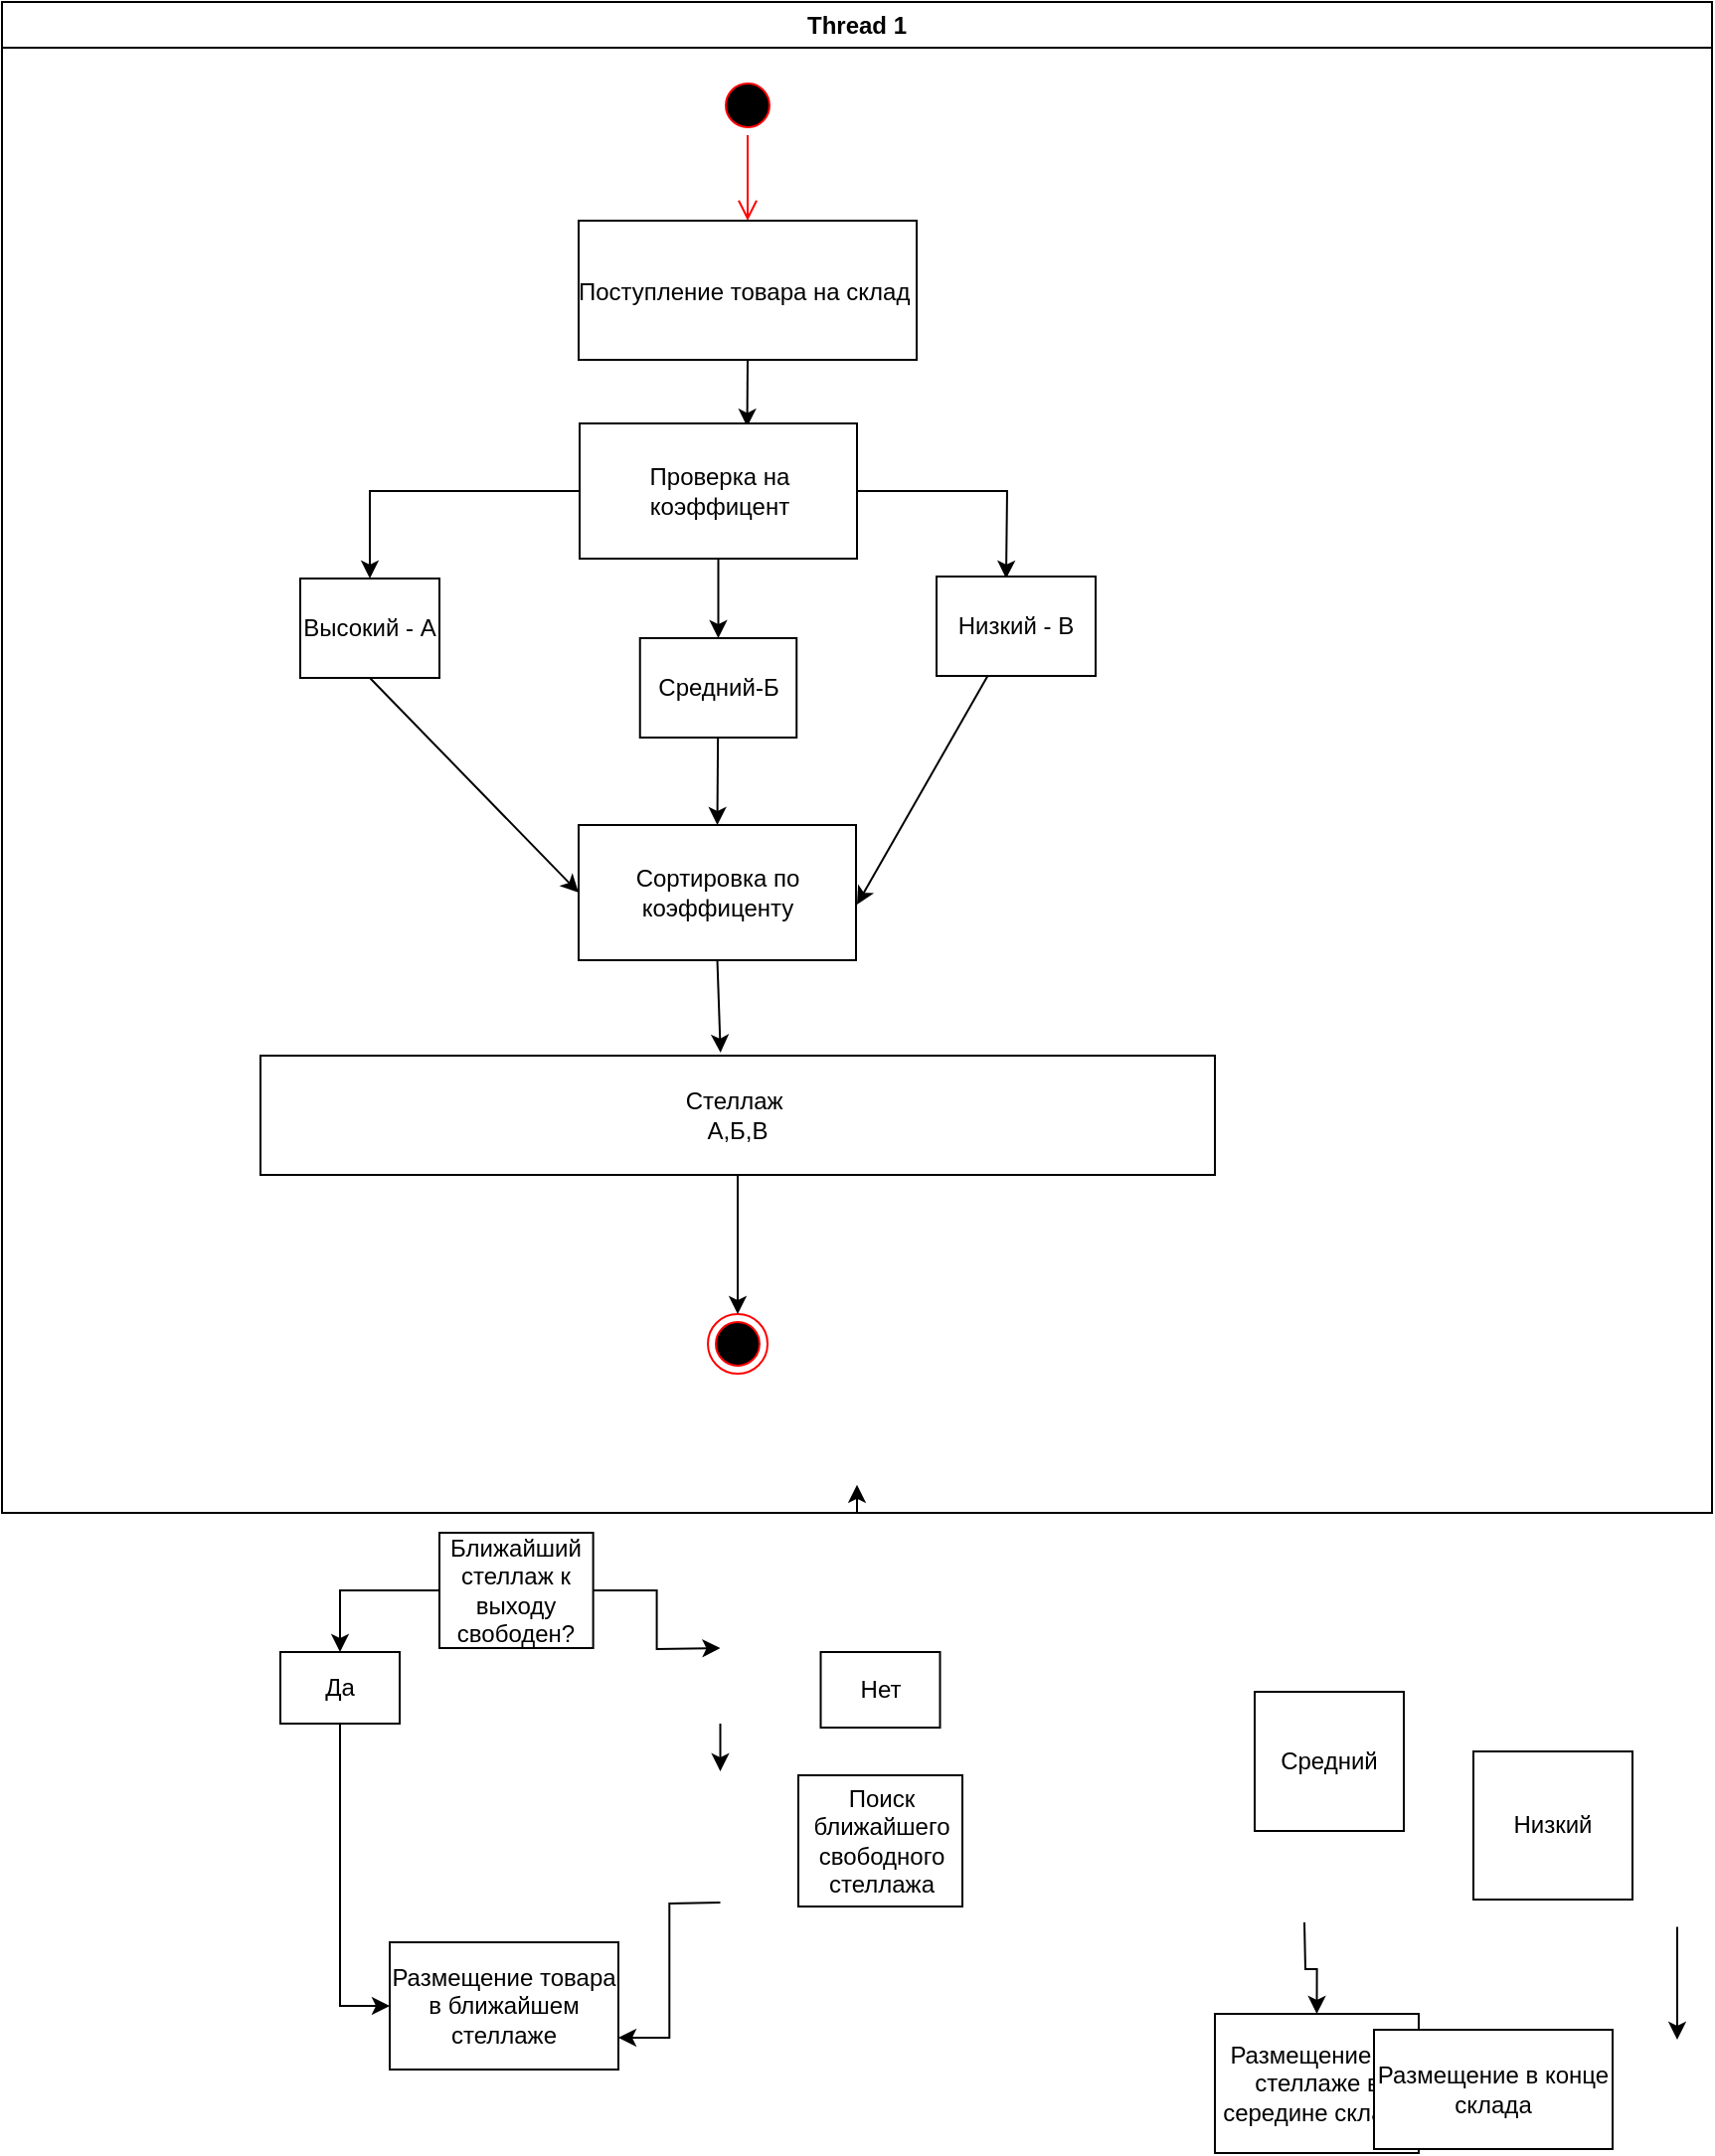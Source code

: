 <mxfile version="20.8.23" type="github">
  <diagram name="Page-1" id="e7e014a7-5840-1c2e-5031-d8a46d1fe8dd">
    <mxGraphModel dx="1071" dy="560" grid="1" gridSize="10" guides="1" tooltips="1" connect="1" arrows="1" fold="1" page="1" pageScale="1" pageWidth="1169" pageHeight="826" background="none" math="0" shadow="0">
      <root>
        <mxCell id="0" />
        <mxCell id="1" parent="0" />
        <mxCell id="QqFQxsArFy2yKlHu1bpS-105" style="edgeStyle=none;rounded=0;orthogonalLoop=1;jettySize=auto;html=1;exitX=0.5;exitY=1;exitDx=0;exitDy=0;" edge="1" parent="1" source="2">
          <mxGeometry relative="1" as="geometry">
            <mxPoint x="440" y="825.882" as="targetPoint" />
          </mxGeometry>
        </mxCell>
        <mxCell id="2" value="Thread 1" style="swimlane;whiteSpace=wrap" parent="1" vertex="1">
          <mxGeometry x="10" y="80" width="860" height="760" as="geometry">
            <mxRectangle x="164.5" y="128" width="90" height="30" as="alternateBounds" />
          </mxGeometry>
        </mxCell>
        <mxCell id="5" value="" style="ellipse;shape=startState;fillColor=#000000;strokeColor=#ff0000;" parent="2" vertex="1">
          <mxGeometry x="360" y="37" width="30" height="30" as="geometry" />
        </mxCell>
        <mxCell id="6" value="" style="edgeStyle=elbowEdgeStyle;elbow=horizontal;verticalAlign=bottom;endArrow=open;endSize=8;strokeColor=#FF0000;endFill=1;rounded=0" parent="2" source="5" target="7" edge="1">
          <mxGeometry x="100" y="40" as="geometry">
            <mxPoint x="115" y="110" as="targetPoint" />
          </mxGeometry>
        </mxCell>
        <mxCell id="QqFQxsArFy2yKlHu1bpS-70" style="edgeStyle=orthogonalEdgeStyle;rounded=0;orthogonalLoop=1;jettySize=auto;html=1;exitX=0.5;exitY=1;exitDx=0;exitDy=0;entryX=0.604;entryY=0.024;entryDx=0;entryDy=0;entryPerimeter=0;" edge="1" parent="2" source="7" target="QqFQxsArFy2yKlHu1bpS-42">
          <mxGeometry relative="1" as="geometry" />
        </mxCell>
        <mxCell id="7" value="Поступление товара на склад " style="align=center;" parent="2" vertex="1">
          <mxGeometry x="290" y="110" width="170" height="70" as="geometry" />
        </mxCell>
        <mxCell id="QqFQxsArFy2yKlHu1bpS-47" style="edgeStyle=orthogonalEdgeStyle;rounded=0;orthogonalLoop=1;jettySize=auto;html=1;exitX=0;exitY=0.5;exitDx=0;exitDy=0;entryX=0.5;entryY=0;entryDx=0;entryDy=0;" edge="1" parent="2" source="QqFQxsArFy2yKlHu1bpS-42" target="QqFQxsArFy2yKlHu1bpS-49">
          <mxGeometry relative="1" as="geometry">
            <mxPoint x="160" y="280" as="targetPoint" />
          </mxGeometry>
        </mxCell>
        <mxCell id="QqFQxsArFy2yKlHu1bpS-48" style="edgeStyle=orthogonalEdgeStyle;rounded=0;orthogonalLoop=1;jettySize=auto;html=1;exitX=1;exitY=0.5;exitDx=0;exitDy=0;entryX=0.5;entryY=0;entryDx=0;entryDy=0;" edge="1" parent="2" source="QqFQxsArFy2yKlHu1bpS-42">
          <mxGeometry relative="1" as="geometry">
            <mxPoint x="505" y="290" as="targetPoint" />
          </mxGeometry>
        </mxCell>
        <mxCell id="QqFQxsArFy2yKlHu1bpS-100" style="edgeStyle=none;rounded=0;orthogonalLoop=1;jettySize=auto;html=1;exitX=0.5;exitY=1;exitDx=0;exitDy=0;entryX=0.5;entryY=0;entryDx=0;entryDy=0;" edge="1" parent="2" source="QqFQxsArFy2yKlHu1bpS-42" target="QqFQxsArFy2yKlHu1bpS-94">
          <mxGeometry relative="1" as="geometry" />
        </mxCell>
        <mxCell id="QqFQxsArFy2yKlHu1bpS-42" value="Проверка на коэффицент" style="rounded=0;whiteSpace=wrap;html=1;" vertex="1" parent="2">
          <mxGeometry x="290.5" y="212" width="139.5" height="68" as="geometry" />
        </mxCell>
        <mxCell id="QqFQxsArFy2yKlHu1bpS-102" style="edgeStyle=none;rounded=0;orthogonalLoop=1;jettySize=auto;html=1;exitX=0.5;exitY=1;exitDx=0;exitDy=0;entryX=0;entryY=0.5;entryDx=0;entryDy=0;" edge="1" parent="2" source="QqFQxsArFy2yKlHu1bpS-49" target="QqFQxsArFy2yKlHu1bpS-101">
          <mxGeometry relative="1" as="geometry" />
        </mxCell>
        <mxCell id="QqFQxsArFy2yKlHu1bpS-49" value="Высокий - А" style="rounded=0;whiteSpace=wrap;html=1;" vertex="1" parent="2">
          <mxGeometry x="150" y="290" width="70" height="50" as="geometry" />
        </mxCell>
        <mxCell id="38" value="" style="ellipse;shape=endState;fillColor=#000000;strokeColor=#ff0000" parent="2" vertex="1">
          <mxGeometry x="355" y="660" width="30" height="30" as="geometry" />
        </mxCell>
        <mxCell id="QqFQxsArFy2yKlHu1bpS-103" style="edgeStyle=none;rounded=0;orthogonalLoop=1;jettySize=auto;html=1;entryX=0.5;entryY=0;entryDx=0;entryDy=0;" edge="1" parent="2" source="QqFQxsArFy2yKlHu1bpS-94" target="QqFQxsArFy2yKlHu1bpS-101">
          <mxGeometry relative="1" as="geometry" />
        </mxCell>
        <mxCell id="QqFQxsArFy2yKlHu1bpS-94" value="Средний-Б" style="rounded=0;whiteSpace=wrap;html=1;" vertex="1" parent="2">
          <mxGeometry x="320.87" y="320" width="78.75" height="50" as="geometry" />
        </mxCell>
        <mxCell id="QqFQxsArFy2yKlHu1bpS-104" style="edgeStyle=none;rounded=0;orthogonalLoop=1;jettySize=auto;html=1;" edge="1" parent="2" source="QqFQxsArFy2yKlHu1bpS-95">
          <mxGeometry relative="1" as="geometry">
            <mxPoint x="430" y="454" as="targetPoint" />
          </mxGeometry>
        </mxCell>
        <mxCell id="QqFQxsArFy2yKlHu1bpS-95" value="Низкий - В" style="rounded=0;whiteSpace=wrap;html=1;" vertex="1" parent="2">
          <mxGeometry x="470" y="289" width="80" height="50" as="geometry" />
        </mxCell>
        <mxCell id="QqFQxsArFy2yKlHu1bpS-113" style="edgeStyle=none;rounded=0;orthogonalLoop=1;jettySize=auto;html=1;exitX=0.5;exitY=1;exitDx=0;exitDy=0;entryX=0.482;entryY=-0.026;entryDx=0;entryDy=0;entryPerimeter=0;" edge="1" parent="2" source="QqFQxsArFy2yKlHu1bpS-101" target="QqFQxsArFy2yKlHu1bpS-106">
          <mxGeometry relative="1" as="geometry" />
        </mxCell>
        <mxCell id="QqFQxsArFy2yKlHu1bpS-101" value="Сортировка по коэффиценту" style="rounded=0;whiteSpace=wrap;html=1;" vertex="1" parent="2">
          <mxGeometry x="290" y="414" width="139.5" height="68" as="geometry" />
        </mxCell>
        <mxCell id="QqFQxsArFy2yKlHu1bpS-114" style="edgeStyle=none;rounded=0;orthogonalLoop=1;jettySize=auto;html=1;entryX=0.5;entryY=0;entryDx=0;entryDy=0;" edge="1" parent="2" source="QqFQxsArFy2yKlHu1bpS-106" target="38">
          <mxGeometry relative="1" as="geometry" />
        </mxCell>
        <mxCell id="QqFQxsArFy2yKlHu1bpS-106" value="Стеллаж&amp;nbsp;&lt;br&gt;А,Б,В" style="rounded=0;whiteSpace=wrap;html=1;" vertex="1" parent="2">
          <mxGeometry x="130" y="530" width="480" height="60" as="geometry" />
        </mxCell>
        <mxCell id="QqFQxsArFy2yKlHu1bpS-59" style="edgeStyle=orthogonalEdgeStyle;rounded=0;orthogonalLoop=1;jettySize=auto;html=1;exitX=1;exitY=0.5;exitDx=0;exitDy=0;entryX=0.5;entryY=0;entryDx=0;entryDy=0;" edge="1" parent="1" source="QqFQxsArFy2yKlHu1bpS-52">
          <mxGeometry relative="1" as="geometry">
            <mxPoint x="371.25" y="908" as="targetPoint" />
          </mxGeometry>
        </mxCell>
        <mxCell id="QqFQxsArFy2yKlHu1bpS-71" style="edgeStyle=orthogonalEdgeStyle;rounded=0;orthogonalLoop=1;jettySize=auto;html=1;exitX=0;exitY=0.5;exitDx=0;exitDy=0;" edge="1" parent="1" source="QqFQxsArFy2yKlHu1bpS-52" target="QqFQxsArFy2yKlHu1bpS-57">
          <mxGeometry relative="1" as="geometry" />
        </mxCell>
        <mxCell id="QqFQxsArFy2yKlHu1bpS-52" value="Ближайший стеллаж к выходу свободен?" style="rounded=0;whiteSpace=wrap;html=1;" vertex="1" parent="1">
          <mxGeometry x="230" y="850" width="77.31" height="58" as="geometry" />
        </mxCell>
        <mxCell id="QqFQxsArFy2yKlHu1bpS-73" style="edgeStyle=orthogonalEdgeStyle;rounded=0;orthogonalLoop=1;jettySize=auto;html=1;exitX=0.5;exitY=1;exitDx=0;exitDy=0;entryX=0;entryY=0.5;entryDx=0;entryDy=0;" edge="1" parent="1" source="QqFQxsArFy2yKlHu1bpS-57" target="QqFQxsArFy2yKlHu1bpS-62">
          <mxGeometry relative="1" as="geometry">
            <mxPoint x="180" y="1090" as="targetPoint" />
          </mxGeometry>
        </mxCell>
        <mxCell id="QqFQxsArFy2yKlHu1bpS-57" value="Да" style="rounded=0;whiteSpace=wrap;html=1;" vertex="1" parent="1">
          <mxGeometry x="150" y="910" width="60" height="36" as="geometry" />
        </mxCell>
        <mxCell id="QqFQxsArFy2yKlHu1bpS-58" value="Нет" style="rounded=0;whiteSpace=wrap;html=1;" vertex="1" parent="1">
          <mxGeometry x="421.75" y="910" width="60" height="38" as="geometry" />
        </mxCell>
        <mxCell id="QqFQxsArFy2yKlHu1bpS-62" value="Размещение товара в ближайшем стеллаже" style="rounded=0;whiteSpace=wrap;html=1;" vertex="1" parent="1">
          <mxGeometry x="205" y="1056" width="115" height="64" as="geometry" />
        </mxCell>
        <mxCell id="QqFQxsArFy2yKlHu1bpS-74" style="edgeStyle=orthogonalEdgeStyle;rounded=0;orthogonalLoop=1;jettySize=auto;html=1;exitX=0.5;exitY=1;exitDx=0;exitDy=0;entryX=1;entryY=0.75;entryDx=0;entryDy=0;" edge="1" parent="1" target="QqFQxsArFy2yKlHu1bpS-62">
          <mxGeometry relative="1" as="geometry">
            <mxPoint x="371" y="1090" as="targetPoint" />
            <mxPoint x="371.25" y="1036" as="sourcePoint" />
          </mxGeometry>
        </mxCell>
        <mxCell id="QqFQxsArFy2yKlHu1bpS-64" value="Поиск ближайшего свободного стеллажа" style="rounded=0;whiteSpace=wrap;html=1;" vertex="1" parent="1">
          <mxGeometry x="410.5" y="972" width="82.5" height="66" as="geometry" />
        </mxCell>
        <mxCell id="QqFQxsArFy2yKlHu1bpS-66" style="edgeStyle=orthogonalEdgeStyle;rounded=0;orthogonalLoop=1;jettySize=auto;html=1;exitX=0.5;exitY=1;exitDx=0;exitDy=0;entryX=0.5;entryY=0;entryDx=0;entryDy=0;" edge="1" parent="1">
          <mxGeometry relative="1" as="geometry">
            <mxPoint x="371.25" y="946" as="sourcePoint" />
            <mxPoint x="371.25" y="970" as="targetPoint" />
          </mxGeometry>
        </mxCell>
        <mxCell id="QqFQxsArFy2yKlHu1bpS-83" style="edgeStyle=orthogonalEdgeStyle;rounded=0;orthogonalLoop=1;jettySize=auto;html=1;exitX=0.5;exitY=1;exitDx=0;exitDy=0;entryX=0.5;entryY=0;entryDx=0;entryDy=0;" edge="1" parent="1" target="QqFQxsArFy2yKlHu1bpS-82">
          <mxGeometry relative="1" as="geometry">
            <mxPoint x="665" y="1046" as="sourcePoint" />
          </mxGeometry>
        </mxCell>
        <mxCell id="QqFQxsArFy2yKlHu1bpS-87" style="edgeStyle=orthogonalEdgeStyle;rounded=0;orthogonalLoop=1;jettySize=auto;html=1;entryX=0.5;entryY=0;entryDx=0;entryDy=0;" edge="1" parent="1">
          <mxGeometry relative="1" as="geometry">
            <mxPoint x="852.5" y="1048.25" as="sourcePoint" />
            <mxPoint x="852.5" y="1105" as="targetPoint" />
          </mxGeometry>
        </mxCell>
        <mxCell id="QqFQxsArFy2yKlHu1bpS-78" value="Низкий" style="rounded=0;whiteSpace=wrap;html=1;" vertex="1" parent="1">
          <mxGeometry x="750" y="960" width="80" height="74.5" as="geometry" />
        </mxCell>
        <mxCell id="QqFQxsArFy2yKlHu1bpS-82" value="Размещение на стеллаже в середине склада" style="rounded=0;whiteSpace=wrap;html=1;" vertex="1" parent="1">
          <mxGeometry x="620" y="1092" width="102.5" height="70" as="geometry" />
        </mxCell>
        <mxCell id="QqFQxsArFy2yKlHu1bpS-85" value="Размещение в конце склада" style="rounded=0;whiteSpace=wrap;html=1;" vertex="1" parent="1">
          <mxGeometry x="700" y="1100" width="120" height="60" as="geometry" />
        </mxCell>
        <mxCell id="QqFQxsArFy2yKlHu1bpS-76" value="Средний" style="rounded=0;whiteSpace=wrap;html=1;" vertex="1" parent="1">
          <mxGeometry x="640" y="930" width="75" height="70" as="geometry" />
        </mxCell>
      </root>
    </mxGraphModel>
  </diagram>
</mxfile>
